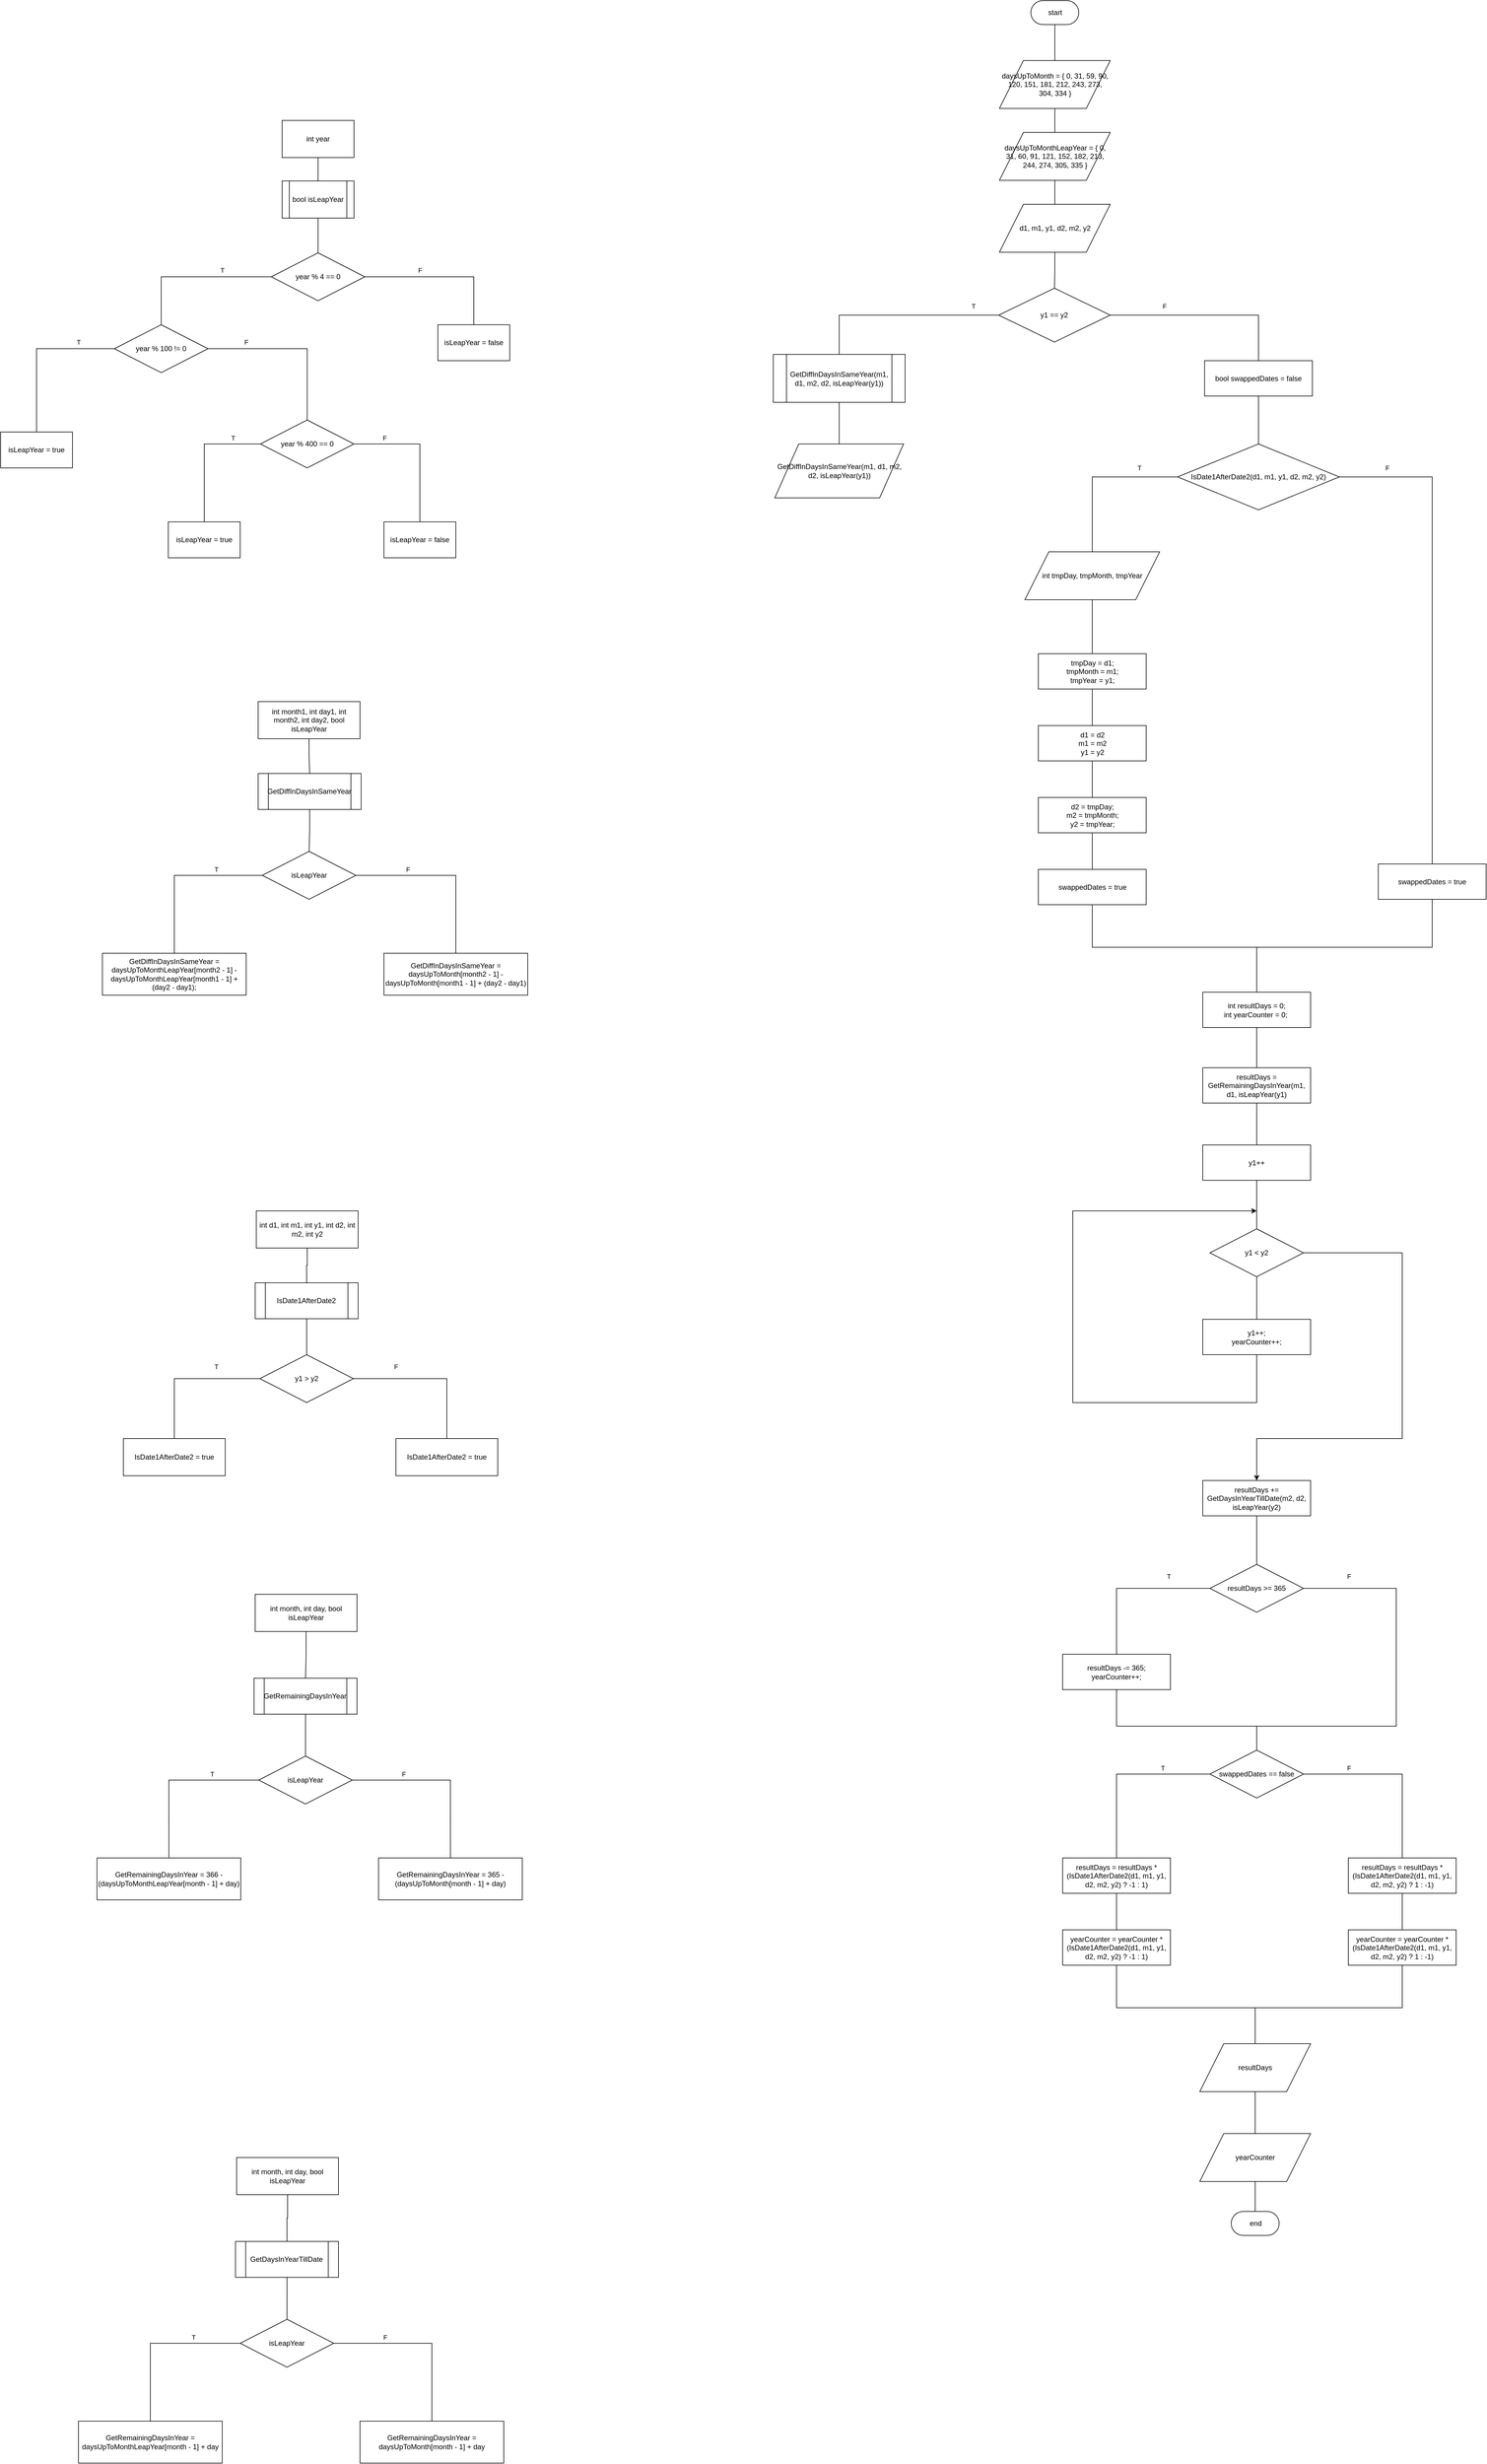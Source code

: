 <mxfile version="15.2.7" type="device"><diagram id="fU3z4TpQZr5yJqIMLeam" name="Сторінка-1"><mxGraphModel dx="2875" dy="714" grid="1" gridSize="10" guides="1" tooltips="1" connect="1" arrows="1" fold="1" page="1" pageScale="1" pageWidth="827" pageHeight="1169" math="0" shadow="0"><root><mxCell id="0"/><mxCell id="1" parent="0"/><mxCell id="eksoP8lS25aY0pPMD9I9-5" style="edgeStyle=orthogonalEdgeStyle;rounded=0;orthogonalLoop=1;jettySize=auto;html=1;entryX=0.5;entryY=0;entryDx=0;entryDy=0;endArrow=none;endFill=0;" parent="1" source="eksoP8lS25aY0pPMD9I9-3" target="eksoP8lS25aY0pPMD9I9-4" edge="1"><mxGeometry relative="1" as="geometry"/></mxCell><mxCell id="eksoP8lS25aY0pPMD9I9-3" value="start" style="html=1;dashed=0;whitespace=wrap;shape=mxgraph.dfd.start" parent="1" vertex="1"><mxGeometry x="360" y="40" width="80" height="40" as="geometry"/></mxCell><mxCell id="eksoP8lS25aY0pPMD9I9-7" style="edgeStyle=orthogonalEdgeStyle;rounded=0;orthogonalLoop=1;jettySize=auto;html=1;entryX=0.5;entryY=0;entryDx=0;entryDy=0;endArrow=none;endFill=0;" parent="1" source="eksoP8lS25aY0pPMD9I9-4" target="eksoP8lS25aY0pPMD9I9-6" edge="1"><mxGeometry relative="1" as="geometry"/></mxCell><mxCell id="eksoP8lS25aY0pPMD9I9-4" value="daysUpToMonth =&amp;nbsp;{ 0, 31, 59, 90, 120, 151, 181, 212, 243, 273, 304, 334 }" style="shape=parallelogram;perimeter=parallelogramPerimeter;whiteSpace=wrap;html=1;fixedSize=1;size=40;" parent="1" vertex="1"><mxGeometry x="307.5" y="140" width="185" height="80" as="geometry"/></mxCell><mxCell id="eksoP8lS25aY0pPMD9I9-10" style="edgeStyle=orthogonalEdgeStyle;rounded=0;orthogonalLoop=1;jettySize=auto;html=1;entryX=0.5;entryY=0;entryDx=0;entryDy=0;endArrow=none;endFill=0;" parent="1" source="eksoP8lS25aY0pPMD9I9-6" target="eksoP8lS25aY0pPMD9I9-9" edge="1"><mxGeometry relative="1" as="geometry"/></mxCell><mxCell id="eksoP8lS25aY0pPMD9I9-6" value="daysUpToMonthLeapYear =&amp;nbsp;{ 0, 31, 60, 91, 121, 152, 182, 213, 244, 274, 305, 335 }" style="shape=parallelogram;perimeter=parallelogramPerimeter;whiteSpace=wrap;html=1;fixedSize=1;size=40;" parent="1" vertex="1"><mxGeometry x="307.5" y="260" width="185" height="80" as="geometry"/></mxCell><mxCell id="eksoP8lS25aY0pPMD9I9-12" style="edgeStyle=orthogonalEdgeStyle;rounded=0;orthogonalLoop=1;jettySize=auto;html=1;entryX=0.5;entryY=0;entryDx=0;entryDy=0;endArrow=none;endFill=0;" parent="1" source="eksoP8lS25aY0pPMD9I9-9" target="eksoP8lS25aY0pPMD9I9-11" edge="1"><mxGeometry relative="1" as="geometry"/></mxCell><mxCell id="eksoP8lS25aY0pPMD9I9-9" value="d1, m1, y1, d2, m2, y2" style="shape=parallelogram;perimeter=parallelogramPerimeter;whiteSpace=wrap;html=1;fixedSize=1;size=40;" parent="1" vertex="1"><mxGeometry x="307.5" y="380" width="185" height="80" as="geometry"/></mxCell><mxCell id="eksoP8lS25aY0pPMD9I9-14" value="T" style="edgeStyle=orthogonalEdgeStyle;rounded=0;orthogonalLoop=1;jettySize=auto;html=1;endArrow=none;endFill=0;entryX=0.5;entryY=0;entryDx=0;entryDy=0;" parent="1" source="eksoP8lS25aY0pPMD9I9-11" target="eksoP8lS25aY0pPMD9I9-59" edge="1"><mxGeometry x="-0.751" y="-15" relative="1" as="geometry"><mxPoint x="45" y="660" as="targetPoint"/><mxPoint x="-1" as="offset"/></mxGeometry></mxCell><mxCell id="eksoP8lS25aY0pPMD9I9-67" style="edgeStyle=orthogonalEdgeStyle;rounded=0;orthogonalLoop=1;jettySize=auto;html=1;entryX=0.5;entryY=0;entryDx=0;entryDy=0;endArrow=none;endFill=0;" parent="1" source="eksoP8lS25aY0pPMD9I9-11" target="eksoP8lS25aY0pPMD9I9-66" edge="1"><mxGeometry relative="1" as="geometry"/></mxCell><mxCell id="eksoP8lS25aY0pPMD9I9-68" value="F" style="edgeLabel;html=1;align=center;verticalAlign=middle;resizable=0;points=[];" parent="eksoP8lS25aY0pPMD9I9-67" vertex="1" connectable="0"><mxGeometry x="-0.444" y="-1" relative="1" as="geometry"><mxPoint y="-16" as="offset"/></mxGeometry></mxCell><mxCell id="eksoP8lS25aY0pPMD9I9-11" value="y1 == y2" style="rhombus;whiteSpace=wrap;html=1;" parent="1" vertex="1"><mxGeometry x="306.25" y="520" width="186.25" height="90" as="geometry"/></mxCell><mxCell id="eksoP8lS25aY0pPMD9I9-27" style="edgeStyle=orthogonalEdgeStyle;rounded=0;orthogonalLoop=1;jettySize=auto;html=1;entryX=0.5;entryY=0;entryDx=0;entryDy=0;endArrow=none;endFill=0;" parent="1" source="eksoP8lS25aY0pPMD9I9-15" target="eksoP8lS25aY0pPMD9I9-24" edge="1"><mxGeometry relative="1" as="geometry"/></mxCell><mxCell id="eksoP8lS25aY0pPMD9I9-15" value="bool isLeapYear" style="shape=process;whiteSpace=wrap;html=1;backgroundOutline=1;" parent="1" vertex="1"><mxGeometry x="-890" y="341" width="120" height="62" as="geometry"/></mxCell><mxCell id="eksoP8lS25aY0pPMD9I9-23" style="edgeStyle=orthogonalEdgeStyle;rounded=0;orthogonalLoop=1;jettySize=auto;html=1;entryX=0.5;entryY=0;entryDx=0;entryDy=0;endArrow=none;endFill=0;" parent="1" source="eksoP8lS25aY0pPMD9I9-18" target="eksoP8lS25aY0pPMD9I9-15" edge="1"><mxGeometry relative="1" as="geometry"/></mxCell><mxCell id="eksoP8lS25aY0pPMD9I9-18" value="int year" style="rounded=0;whiteSpace=wrap;html=1;" parent="1" vertex="1"><mxGeometry x="-890" y="240" width="120" height="62" as="geometry"/></mxCell><mxCell id="eksoP8lS25aY0pPMD9I9-28" value="T" style="edgeStyle=orthogonalEdgeStyle;rounded=0;orthogonalLoop=1;jettySize=auto;html=1;entryX=0.5;entryY=0;entryDx=0;entryDy=0;endArrow=none;endFill=0;" parent="1" source="eksoP8lS25aY0pPMD9I9-24" target="eksoP8lS25aY0pPMD9I9-25" edge="1"><mxGeometry x="-0.379" y="-11" relative="1" as="geometry"><mxPoint as="offset"/></mxGeometry></mxCell><mxCell id="eksoP8lS25aY0pPMD9I9-32" value="F" style="edgeStyle=orthogonalEdgeStyle;rounded=0;orthogonalLoop=1;jettySize=auto;html=1;entryX=0.5;entryY=0;entryDx=0;entryDy=0;endArrow=none;endFill=0;" parent="1" source="eksoP8lS25aY0pPMD9I9-24" target="eksoP8lS25aY0pPMD9I9-31" edge="1"><mxGeometry x="-0.298" y="11" relative="1" as="geometry"><mxPoint as="offset"/></mxGeometry></mxCell><mxCell id="eksoP8lS25aY0pPMD9I9-24" value="year % 4 == 0" style="rhombus;whiteSpace=wrap;html=1;" parent="1" vertex="1"><mxGeometry x="-908.12" y="461" width="156.25" height="80" as="geometry"/></mxCell><mxCell id="eksoP8lS25aY0pPMD9I9-30" value="T" style="edgeStyle=orthogonalEdgeStyle;rounded=0;orthogonalLoop=1;jettySize=auto;html=1;entryX=0.5;entryY=0;entryDx=0;entryDy=0;endArrow=none;endFill=0;" parent="1" source="eksoP8lS25aY0pPMD9I9-25" target="eksoP8lS25aY0pPMD9I9-29" edge="1"><mxGeometry x="-0.554" y="-11" relative="1" as="geometry"><mxPoint as="offset"/></mxGeometry></mxCell><mxCell id="eksoP8lS25aY0pPMD9I9-33" value="F" style="edgeStyle=orthogonalEdgeStyle;rounded=0;orthogonalLoop=1;jettySize=auto;html=1;entryX=0.5;entryY=0;entryDx=0;entryDy=0;endArrow=none;endFill=0;" parent="1" source="eksoP8lS25aY0pPMD9I9-25" target="eksoP8lS25aY0pPMD9I9-26" edge="1"><mxGeometry x="-0.551" y="11" relative="1" as="geometry"><mxPoint as="offset"/></mxGeometry></mxCell><mxCell id="eksoP8lS25aY0pPMD9I9-25" value="year % 100 != 0" style="rhombus;whiteSpace=wrap;html=1;" parent="1" vertex="1"><mxGeometry x="-1170" y="581" width="156.25" height="80" as="geometry"/></mxCell><mxCell id="eksoP8lS25aY0pPMD9I9-36" value="T" style="edgeStyle=orthogonalEdgeStyle;rounded=0;orthogonalLoop=1;jettySize=auto;html=1;entryX=0.5;entryY=0;entryDx=0;entryDy=0;endArrow=none;endFill=0;" parent="1" source="eksoP8lS25aY0pPMD9I9-26" target="eksoP8lS25aY0pPMD9I9-34" edge="1"><mxGeometry x="-0.591" y="-10" relative="1" as="geometry"><mxPoint as="offset"/></mxGeometry></mxCell><mxCell id="eksoP8lS25aY0pPMD9I9-37" value="F" style="edgeStyle=orthogonalEdgeStyle;rounded=0;orthogonalLoop=1;jettySize=auto;html=1;entryX=0.5;entryY=0;entryDx=0;entryDy=0;endArrow=none;endFill=0;" parent="1" source="eksoP8lS25aY0pPMD9I9-26" target="eksoP8lS25aY0pPMD9I9-35" edge="1"><mxGeometry x="-0.565" y="10" relative="1" as="geometry"><mxPoint x="-1" as="offset"/></mxGeometry></mxCell><mxCell id="eksoP8lS25aY0pPMD9I9-26" value="year % 400 == 0" style="rhombus;whiteSpace=wrap;html=1;" parent="1" vertex="1"><mxGeometry x="-926.25" y="740" width="156.25" height="80" as="geometry"/></mxCell><mxCell id="eksoP8lS25aY0pPMD9I9-29" value="&lt;span&gt;isLeapYear = true&lt;br&gt;&lt;/span&gt;" style="rounded=0;whiteSpace=wrap;html=1;" parent="1" vertex="1"><mxGeometry x="-1360" y="760" width="120" height="60" as="geometry"/></mxCell><mxCell id="eksoP8lS25aY0pPMD9I9-31" value="&lt;span&gt;isLeapYear = false&lt;br&gt;&lt;/span&gt;" style="rounded=0;whiteSpace=wrap;html=1;" parent="1" vertex="1"><mxGeometry x="-630" y="581" width="120" height="60" as="geometry"/></mxCell><mxCell id="eksoP8lS25aY0pPMD9I9-34" value="&lt;span&gt;isLeapYear = true&lt;br&gt;&lt;/span&gt;" style="rounded=0;whiteSpace=wrap;html=1;" parent="1" vertex="1"><mxGeometry x="-1080" y="910" width="120" height="60" as="geometry"/></mxCell><mxCell id="eksoP8lS25aY0pPMD9I9-35" value="&lt;span&gt;isLeapYear = false&lt;br&gt;&lt;/span&gt;" style="rounded=0;whiteSpace=wrap;html=1;" parent="1" vertex="1"><mxGeometry x="-720" y="910" width="120" height="60" as="geometry"/></mxCell><mxCell id="eksoP8lS25aY0pPMD9I9-43" style="edgeStyle=orthogonalEdgeStyle;rounded=0;orthogonalLoop=1;jettySize=auto;html=1;endArrow=none;endFill=0;" parent="1" source="eksoP8lS25aY0pPMD9I9-38" target="eksoP8lS25aY0pPMD9I9-42" edge="1"><mxGeometry relative="1" as="geometry"/></mxCell><mxCell id="eksoP8lS25aY0pPMD9I9-38" value="GetDiffInDaysInSameYear" style="shape=process;whiteSpace=wrap;html=1;backgroundOutline=1;" parent="1" vertex="1"><mxGeometry x="-930" y="1330" width="171.88" height="60" as="geometry"/></mxCell><mxCell id="eksoP8lS25aY0pPMD9I9-41" style="edgeStyle=orthogonalEdgeStyle;rounded=0;orthogonalLoop=1;jettySize=auto;html=1;entryX=0.5;entryY=0;entryDx=0;entryDy=0;endArrow=none;endFill=0;" parent="1" source="eksoP8lS25aY0pPMD9I9-39" target="eksoP8lS25aY0pPMD9I9-38" edge="1"><mxGeometry relative="1" as="geometry"/></mxCell><mxCell id="eksoP8lS25aY0pPMD9I9-39" value="int month1, int day1, int month2, int day2, bool isLeapYear" style="rounded=0;whiteSpace=wrap;html=1;" parent="1" vertex="1"><mxGeometry x="-930" y="1210" width="170" height="62" as="geometry"/></mxCell><mxCell id="eksoP8lS25aY0pPMD9I9-46" value="T" style="edgeStyle=orthogonalEdgeStyle;rounded=0;orthogonalLoop=1;jettySize=auto;html=1;entryX=0.5;entryY=0;entryDx=0;entryDy=0;endArrow=none;endFill=0;" parent="1" source="eksoP8lS25aY0pPMD9I9-42" target="eksoP8lS25aY0pPMD9I9-45" edge="1"><mxGeometry x="-0.445" y="-10" relative="1" as="geometry"><mxPoint as="offset"/></mxGeometry></mxCell><mxCell id="eksoP8lS25aY0pPMD9I9-48" value="F" style="edgeStyle=orthogonalEdgeStyle;rounded=0;orthogonalLoop=1;jettySize=auto;html=1;entryX=0.5;entryY=0;entryDx=0;entryDy=0;endArrow=none;endFill=0;" parent="1" source="eksoP8lS25aY0pPMD9I9-42" target="eksoP8lS25aY0pPMD9I9-47" edge="1"><mxGeometry x="-0.415" y="10" relative="1" as="geometry"><mxPoint as="offset"/></mxGeometry></mxCell><mxCell id="eksoP8lS25aY0pPMD9I9-42" value="isLeapYear" style="rhombus;whiteSpace=wrap;html=1;" parent="1" vertex="1"><mxGeometry x="-923.13" y="1460" width="156.25" height="80" as="geometry"/></mxCell><mxCell id="eksoP8lS25aY0pPMD9I9-45" value="&lt;span&gt;GetDiffInDaysInSameYear = daysUpToMonthLeapYear[month2 - 1] - daysUpToMonthLeapYear[month1 - 1] + (day2 - day1);&lt;br&gt;&lt;/span&gt;" style="rounded=0;whiteSpace=wrap;html=1;" parent="1" vertex="1"><mxGeometry x="-1190" y="1630" width="240" height="70" as="geometry"/></mxCell><mxCell id="eksoP8lS25aY0pPMD9I9-47" value="&lt;span&gt;GetDiffInDaysInSameYear = daysUpToMonth[month2 - 1] - daysUpToMonth[month1 - 1] + (day2 - day1)&lt;br&gt;&lt;/span&gt;" style="rounded=0;whiteSpace=wrap;html=1;" parent="1" vertex="1"><mxGeometry x="-720" y="1630" width="240" height="70" as="geometry"/></mxCell><mxCell id="eksoP8lS25aY0pPMD9I9-136" style="edgeStyle=orthogonalEdgeStyle;rounded=0;orthogonalLoop=1;jettySize=auto;html=1;entryX=0.5;entryY=0;entryDx=0;entryDy=0;endArrow=none;endFill=0;" parent="1" source="eksoP8lS25aY0pPMD9I9-59" target="eksoP8lS25aY0pPMD9I9-135" edge="1"><mxGeometry relative="1" as="geometry"/></mxCell><mxCell id="eksoP8lS25aY0pPMD9I9-59" value="GetDiffInDaysInSameYear(m1, d1, m2, d2, isLeapYear(y1))" style="shape=process;whiteSpace=wrap;html=1;backgroundOutline=1;" parent="1" vertex="1"><mxGeometry x="-70" y="630.5" width="220" height="80" as="geometry"/></mxCell><mxCell id="eksoP8lS25aY0pPMD9I9-70" style="edgeStyle=orthogonalEdgeStyle;rounded=0;orthogonalLoop=1;jettySize=auto;html=1;entryX=0.5;entryY=0;entryDx=0;entryDy=0;endArrow=none;endFill=0;" parent="1" source="eksoP8lS25aY0pPMD9I9-66" target="eksoP8lS25aY0pPMD9I9-69" edge="1"><mxGeometry relative="1" as="geometry"/></mxCell><mxCell id="eksoP8lS25aY0pPMD9I9-66" value="bool swappedDates = false" style="rounded=0;whiteSpace=wrap;html=1;" parent="1" vertex="1"><mxGeometry x="650" y="641" width="180" height="59" as="geometry"/></mxCell><mxCell id="eksoP8lS25aY0pPMD9I9-82" value="T" style="edgeStyle=orthogonalEdgeStyle;rounded=0;orthogonalLoop=1;jettySize=auto;html=1;entryX=0.5;entryY=0;entryDx=0;entryDy=0;endArrow=none;endFill=0;" parent="1" source="eksoP8lS25aY0pPMD9I9-69" target="eksoP8lS25aY0pPMD9I9-81" edge="1"><mxGeometry x="-0.514" y="-15" relative="1" as="geometry"><mxPoint x="1" as="offset"/></mxGeometry></mxCell><mxCell id="eksoP8lS25aY0pPMD9I9-92" value="F" style="edgeStyle=orthogonalEdgeStyle;rounded=0;orthogonalLoop=1;jettySize=auto;html=1;entryX=0.5;entryY=0;entryDx=0;entryDy=0;endArrow=none;endFill=0;" parent="1" source="eksoP8lS25aY0pPMD9I9-69" target="eksoP8lS25aY0pPMD9I9-91" edge="1"><mxGeometry x="-0.798" y="15" relative="1" as="geometry"><mxPoint x="-1" as="offset"/></mxGeometry></mxCell><mxCell id="eksoP8lS25aY0pPMD9I9-69" value="IsDate1AfterDate2(d1, m1, y1, d2, m2, y2)" style="rhombus;whiteSpace=wrap;html=1;" parent="1" vertex="1"><mxGeometry x="605" y="780" width="270" height="110" as="geometry"/></mxCell><mxCell id="eksoP8lS25aY0pPMD9I9-73" style="edgeStyle=orthogonalEdgeStyle;rounded=0;orthogonalLoop=1;jettySize=auto;html=1;entryX=0.5;entryY=0;entryDx=0;entryDy=0;endArrow=none;endFill=0;" parent="1" source="eksoP8lS25aY0pPMD9I9-71" target="eksoP8lS25aY0pPMD9I9-72" edge="1"><mxGeometry relative="1" as="geometry"/></mxCell><mxCell id="eksoP8lS25aY0pPMD9I9-71" value="int d1, int m1, int y1, int d2, int m2, int y2" style="rounded=0;whiteSpace=wrap;html=1;" parent="1" vertex="1"><mxGeometry x="-933.12" y="2060" width="170" height="62" as="geometry"/></mxCell><mxCell id="eksoP8lS25aY0pPMD9I9-75" style="edgeStyle=orthogonalEdgeStyle;rounded=0;orthogonalLoop=1;jettySize=auto;html=1;entryX=0.5;entryY=0;entryDx=0;entryDy=0;endArrow=none;endFill=0;" parent="1" source="eksoP8lS25aY0pPMD9I9-72" target="eksoP8lS25aY0pPMD9I9-74" edge="1"><mxGeometry relative="1" as="geometry"/></mxCell><mxCell id="eksoP8lS25aY0pPMD9I9-72" value="IsDate1AfterDate2" style="shape=process;whiteSpace=wrap;html=1;backgroundOutline=1;" parent="1" vertex="1"><mxGeometry x="-935" y="2180" width="171.88" height="60" as="geometry"/></mxCell><mxCell id="eksoP8lS25aY0pPMD9I9-77" value="T" style="edgeStyle=orthogonalEdgeStyle;rounded=0;orthogonalLoop=1;jettySize=auto;html=1;entryX=0.5;entryY=0;entryDx=0;entryDy=0;endArrow=none;endFill=0;" parent="1" source="eksoP8lS25aY0pPMD9I9-74" target="eksoP8lS25aY0pPMD9I9-76" edge="1"><mxGeometry x="-0.4" y="-20" relative="1" as="geometry"><mxPoint as="offset"/></mxGeometry></mxCell><mxCell id="eksoP8lS25aY0pPMD9I9-79" value="F" style="edgeStyle=orthogonalEdgeStyle;rounded=0;orthogonalLoop=1;jettySize=auto;html=1;entryX=0.5;entryY=0;entryDx=0;entryDy=0;endArrow=none;endFill=0;" parent="1" source="eksoP8lS25aY0pPMD9I9-74" target="eksoP8lS25aY0pPMD9I9-78" edge="1"><mxGeometry x="-0.446" y="20" relative="1" as="geometry"><mxPoint as="offset"/></mxGeometry></mxCell><mxCell id="eksoP8lS25aY0pPMD9I9-74" value="y1 &amp;gt; y2" style="rhombus;whiteSpace=wrap;html=1;" parent="1" vertex="1"><mxGeometry x="-927.19" y="2300" width="156.25" height="80" as="geometry"/></mxCell><mxCell id="eksoP8lS25aY0pPMD9I9-76" value="IsDate1AfterDate2&amp;nbsp;&lt;span&gt;= true&lt;/span&gt;" style="rounded=0;whiteSpace=wrap;html=1;" parent="1" vertex="1"><mxGeometry x="-1155" y="2440" width="170" height="62" as="geometry"/></mxCell><mxCell id="eksoP8lS25aY0pPMD9I9-78" value="IsDate1AfterDate2&amp;nbsp;&lt;span&gt;= true&lt;/span&gt;" style="rounded=0;whiteSpace=wrap;html=1;" parent="1" vertex="1"><mxGeometry x="-700" y="2440" width="170" height="62" as="geometry"/></mxCell><mxCell id="eksoP8lS25aY0pPMD9I9-84" style="edgeStyle=orthogonalEdgeStyle;rounded=0;orthogonalLoop=1;jettySize=auto;html=1;entryX=0.5;entryY=0;entryDx=0;entryDy=0;endArrow=none;endFill=0;" parent="1" source="eksoP8lS25aY0pPMD9I9-81" target="eksoP8lS25aY0pPMD9I9-83" edge="1"><mxGeometry relative="1" as="geometry"/></mxCell><mxCell id="eksoP8lS25aY0pPMD9I9-81" value="int tmpDay, tmpMonth, tmpYear" style="shape=parallelogram;perimeter=parallelogramPerimeter;whiteSpace=wrap;html=1;fixedSize=1;size=40;" parent="1" vertex="1"><mxGeometry x="350" y="960" width="225" height="80" as="geometry"/></mxCell><mxCell id="eksoP8lS25aY0pPMD9I9-86" style="edgeStyle=orthogonalEdgeStyle;rounded=0;orthogonalLoop=1;jettySize=auto;html=1;entryX=0.5;entryY=0;entryDx=0;entryDy=0;endArrow=none;endFill=0;" parent="1" source="eksoP8lS25aY0pPMD9I9-83" target="eksoP8lS25aY0pPMD9I9-85" edge="1"><mxGeometry relative="1" as="geometry"/></mxCell><mxCell id="eksoP8lS25aY0pPMD9I9-83" value="&lt;div&gt;tmpDay = d1;&lt;/div&gt;&lt;div&gt;tmpMonth = m1;&lt;/div&gt;&lt;div&gt;tmpYear = y1;&lt;/div&gt;" style="rounded=0;whiteSpace=wrap;html=1;" parent="1" vertex="1"><mxGeometry x="372.5" y="1130" width="180" height="59" as="geometry"/></mxCell><mxCell id="eksoP8lS25aY0pPMD9I9-88" style="edgeStyle=orthogonalEdgeStyle;rounded=0;orthogonalLoop=1;jettySize=auto;html=1;entryX=0.5;entryY=0;entryDx=0;entryDy=0;endArrow=none;endFill=0;" parent="1" source="eksoP8lS25aY0pPMD9I9-85" target="eksoP8lS25aY0pPMD9I9-87" edge="1"><mxGeometry relative="1" as="geometry"/></mxCell><mxCell id="eksoP8lS25aY0pPMD9I9-85" value="d1 = d2&lt;br&gt;m1 = m2&lt;br&gt;y1 = y2" style="rounded=0;whiteSpace=wrap;html=1;" parent="1" vertex="1"><mxGeometry x="372.5" y="1250" width="180" height="59" as="geometry"/></mxCell><mxCell id="eksoP8lS25aY0pPMD9I9-90" style="edgeStyle=orthogonalEdgeStyle;rounded=0;orthogonalLoop=1;jettySize=auto;html=1;entryX=0.5;entryY=0;entryDx=0;entryDy=0;endArrow=none;endFill=0;" parent="1" source="eksoP8lS25aY0pPMD9I9-87" target="eksoP8lS25aY0pPMD9I9-89" edge="1"><mxGeometry relative="1" as="geometry"/></mxCell><mxCell id="eksoP8lS25aY0pPMD9I9-87" value="&lt;div&gt;d2 = tmpDay;&lt;/div&gt;&lt;div&gt;m2 = tmpMonth;&lt;/div&gt;&lt;div&gt;y2 = tmpYear;&lt;/div&gt;" style="rounded=0;whiteSpace=wrap;html=1;" parent="1" vertex="1"><mxGeometry x="372.5" y="1370" width="180" height="59" as="geometry"/></mxCell><mxCell id="eksoP8lS25aY0pPMD9I9-94" style="edgeStyle=orthogonalEdgeStyle;rounded=0;orthogonalLoop=1;jettySize=auto;html=1;entryX=0.5;entryY=0;entryDx=0;entryDy=0;endArrow=none;endFill=0;" parent="1" source="eksoP8lS25aY0pPMD9I9-89" target="eksoP8lS25aY0pPMD9I9-93" edge="1"><mxGeometry relative="1" as="geometry"><Array as="points"><mxPoint x="462" y="1620"/><mxPoint x="737" y="1620"/></Array></mxGeometry></mxCell><mxCell id="eksoP8lS25aY0pPMD9I9-89" value="swappedDates = true" style="rounded=0;whiteSpace=wrap;html=1;" parent="1" vertex="1"><mxGeometry x="372.5" y="1490" width="180" height="59" as="geometry"/></mxCell><mxCell id="eksoP8lS25aY0pPMD9I9-95" style="edgeStyle=orthogonalEdgeStyle;rounded=0;orthogonalLoop=1;jettySize=auto;html=1;entryX=0.5;entryY=0;entryDx=0;entryDy=0;endArrow=none;endFill=0;" parent="1" source="eksoP8lS25aY0pPMD9I9-91" target="eksoP8lS25aY0pPMD9I9-93" edge="1"><mxGeometry relative="1" as="geometry"><Array as="points"><mxPoint x="1030" y="1620"/><mxPoint x="737" y="1620"/></Array></mxGeometry></mxCell><mxCell id="eksoP8lS25aY0pPMD9I9-91" value="swappedDates = true" style="rounded=0;whiteSpace=wrap;html=1;" parent="1" vertex="1"><mxGeometry x="940" y="1481" width="180" height="59" as="geometry"/></mxCell><mxCell id="eksoP8lS25aY0pPMD9I9-124" style="edgeStyle=orthogonalEdgeStyle;rounded=0;orthogonalLoop=1;jettySize=auto;html=1;entryX=0.5;entryY=0;entryDx=0;entryDy=0;endArrow=none;endFill=0;" parent="1" source="eksoP8lS25aY0pPMD9I9-93" target="eksoP8lS25aY0pPMD9I9-123" edge="1"><mxGeometry relative="1" as="geometry"/></mxCell><mxCell id="eksoP8lS25aY0pPMD9I9-93" value="&lt;div&gt;int resultDays = 0;&lt;/div&gt;&lt;div&gt;int yearCounter = 0;&amp;nbsp;&lt;/div&gt;" style="rounded=0;whiteSpace=wrap;html=1;" parent="1" vertex="1"><mxGeometry x="647" y="1695" width="180" height="59" as="geometry"/></mxCell><mxCell id="eksoP8lS25aY0pPMD9I9-98" style="edgeStyle=orthogonalEdgeStyle;rounded=0;orthogonalLoop=1;jettySize=auto;html=1;entryX=0.5;entryY=0;entryDx=0;entryDy=0;endArrow=none;endFill=0;" parent="1" source="eksoP8lS25aY0pPMD9I9-96" target="eksoP8lS25aY0pPMD9I9-97" edge="1"><mxGeometry relative="1" as="geometry"/></mxCell><mxCell id="eksoP8lS25aY0pPMD9I9-96" value="int month, int day, bool isLeapYear" style="rounded=0;whiteSpace=wrap;html=1;" parent="1" vertex="1"><mxGeometry x="-935" y="2700" width="170" height="62" as="geometry"/></mxCell><mxCell id="eksoP8lS25aY0pPMD9I9-100" style="edgeStyle=orthogonalEdgeStyle;rounded=0;orthogonalLoop=1;jettySize=auto;html=1;entryX=0.5;entryY=0;entryDx=0;entryDy=0;endArrow=none;endFill=0;" parent="1" source="eksoP8lS25aY0pPMD9I9-97" target="eksoP8lS25aY0pPMD9I9-99" edge="1"><mxGeometry relative="1" as="geometry"/></mxCell><mxCell id="eksoP8lS25aY0pPMD9I9-97" value="GetRemainingDaysInYear" style="shape=process;whiteSpace=wrap;html=1;backgroundOutline=1;" parent="1" vertex="1"><mxGeometry x="-936.88" y="2840" width="171.88" height="60" as="geometry"/></mxCell><mxCell id="eksoP8lS25aY0pPMD9I9-99" value="isLeapYear" style="rhombus;whiteSpace=wrap;html=1;" parent="1" vertex="1"><mxGeometry x="-929.07" y="2970" width="156.25" height="80" as="geometry"/></mxCell><mxCell id="eksoP8lS25aY0pPMD9I9-102" value="T" style="edgeStyle=orthogonalEdgeStyle;rounded=0;orthogonalLoop=1;jettySize=auto;html=1;entryX=0.5;entryY=0;entryDx=0;entryDy=0;endArrow=none;endFill=0;exitX=0;exitY=0.5;exitDx=0;exitDy=0;" parent="1" source="eksoP8lS25aY0pPMD9I9-99" target="eksoP8lS25aY0pPMD9I9-105" edge="1"><mxGeometry x="-0.445" y="-10" relative="1" as="geometry"><mxPoint x="-932.19" y="3010" as="sourcePoint"/><mxPoint as="offset"/></mxGeometry></mxCell><mxCell id="eksoP8lS25aY0pPMD9I9-103" value="F" style="edgeStyle=orthogonalEdgeStyle;rounded=0;orthogonalLoop=1;jettySize=auto;html=1;entryX=0.5;entryY=0;entryDx=0;entryDy=0;endArrow=none;endFill=0;exitX=1;exitY=0.5;exitDx=0;exitDy=0;" parent="1" source="eksoP8lS25aY0pPMD9I9-99" target="eksoP8lS25aY0pPMD9I9-107" edge="1"><mxGeometry x="-0.415" y="10" relative="1" as="geometry"><mxPoint x="-775.94" y="3010" as="sourcePoint"/><mxPoint as="offset"/></mxGeometry></mxCell><mxCell id="eksoP8lS25aY0pPMD9I9-105" value="&lt;span&gt;GetRemainingDaysInYear = 366 - (daysUpToMonthLeapYear[month - 1] + day)&lt;br&gt;&lt;/span&gt;" style="rounded=0;whiteSpace=wrap;html=1;" parent="1" vertex="1"><mxGeometry x="-1199.06" y="3140" width="240" height="70" as="geometry"/></mxCell><mxCell id="eksoP8lS25aY0pPMD9I9-107" value="&lt;span&gt;GetRemainingDaysInYear = 365 - (daysUpToMonth[month - 1] + day)&lt;br&gt;&lt;/span&gt;" style="rounded=0;whiteSpace=wrap;html=1;" parent="1" vertex="1"><mxGeometry x="-729.06" y="3140" width="240" height="70" as="geometry"/></mxCell><mxCell id="eksoP8lS25aY0pPMD9I9-110" style="edgeStyle=orthogonalEdgeStyle;rounded=0;orthogonalLoop=1;jettySize=auto;html=1;entryX=0.5;entryY=0;entryDx=0;entryDy=0;endArrow=none;endFill=0;" parent="1" source="eksoP8lS25aY0pPMD9I9-111" target="eksoP8lS25aY0pPMD9I9-113" edge="1"><mxGeometry relative="1" as="geometry"/></mxCell><mxCell id="eksoP8lS25aY0pPMD9I9-111" value="int month, int day, bool isLeapYear" style="rounded=0;whiteSpace=wrap;html=1;" parent="1" vertex="1"><mxGeometry x="-965.94" y="3640" width="170" height="62" as="geometry"/></mxCell><mxCell id="eksoP8lS25aY0pPMD9I9-112" style="edgeStyle=orthogonalEdgeStyle;rounded=0;orthogonalLoop=1;jettySize=auto;html=1;entryX=0.5;entryY=0;entryDx=0;entryDy=0;endArrow=none;endFill=0;" parent="1" source="eksoP8lS25aY0pPMD9I9-113" target="eksoP8lS25aY0pPMD9I9-114" edge="1"><mxGeometry relative="1" as="geometry"/></mxCell><mxCell id="eksoP8lS25aY0pPMD9I9-113" value="GetDaysInYearTillDate" style="shape=process;whiteSpace=wrap;html=1;backgroundOutline=1;" parent="1" vertex="1"><mxGeometry x="-967.82" y="3780" width="171.88" height="60" as="geometry"/></mxCell><mxCell id="eksoP8lS25aY0pPMD9I9-114" value="isLeapYear" style="rhombus;whiteSpace=wrap;html=1;" parent="1" vertex="1"><mxGeometry x="-960.01" y="3910" width="156.25" height="80" as="geometry"/></mxCell><mxCell id="eksoP8lS25aY0pPMD9I9-115" value="T" style="edgeStyle=orthogonalEdgeStyle;rounded=0;orthogonalLoop=1;jettySize=auto;html=1;entryX=0.5;entryY=0;entryDx=0;entryDy=0;endArrow=none;endFill=0;exitX=0;exitY=0.5;exitDx=0;exitDy=0;" parent="1" source="eksoP8lS25aY0pPMD9I9-114" target="eksoP8lS25aY0pPMD9I9-118" edge="1"><mxGeometry x="-0.445" y="-10" relative="1" as="geometry"><mxPoint x="-963.13" y="3950" as="sourcePoint"/><mxPoint as="offset"/></mxGeometry></mxCell><mxCell id="eksoP8lS25aY0pPMD9I9-116" value="F" style="edgeStyle=orthogonalEdgeStyle;rounded=0;orthogonalLoop=1;jettySize=auto;html=1;entryX=0.5;entryY=0;entryDx=0;entryDy=0;endArrow=none;endFill=0;exitX=1;exitY=0.5;exitDx=0;exitDy=0;" parent="1" source="eksoP8lS25aY0pPMD9I9-114" target="eksoP8lS25aY0pPMD9I9-120" edge="1"><mxGeometry x="-0.415" y="10" relative="1" as="geometry"><mxPoint x="-806.88" y="3950" as="sourcePoint"/><mxPoint as="offset"/></mxGeometry></mxCell><mxCell id="eksoP8lS25aY0pPMD9I9-118" value="&lt;span&gt;GetRemainingDaysInYear = daysUpToMonthLeapYear[month - 1] + day&lt;br&gt;&lt;/span&gt;" style="rounded=0;whiteSpace=wrap;html=1;" parent="1" vertex="1"><mxGeometry x="-1230" y="4080" width="240" height="70" as="geometry"/></mxCell><mxCell id="eksoP8lS25aY0pPMD9I9-120" value="&lt;span&gt;GetRemainingDaysInYear = daysUpToMonth[month - 1] + day&lt;br&gt;&lt;/span&gt;" style="rounded=0;whiteSpace=wrap;html=1;" parent="1" vertex="1"><mxGeometry x="-760.0" y="4080" width="240" height="70" as="geometry"/></mxCell><mxCell id="eksoP8lS25aY0pPMD9I9-126" style="edgeStyle=orthogonalEdgeStyle;rounded=0;orthogonalLoop=1;jettySize=auto;html=1;entryX=0.5;entryY=0;entryDx=0;entryDy=0;endArrow=none;endFill=0;" parent="1" source="eksoP8lS25aY0pPMD9I9-123" target="eksoP8lS25aY0pPMD9I9-125" edge="1"><mxGeometry relative="1" as="geometry"/></mxCell><mxCell id="eksoP8lS25aY0pPMD9I9-123" value="resultDays = GetRemainingDaysInYear(m1, d1, isLeapYear(y1)" style="rounded=0;whiteSpace=wrap;html=1;" parent="1" vertex="1"><mxGeometry x="647" y="1821" width="180" height="59" as="geometry"/></mxCell><mxCell id="eksoP8lS25aY0pPMD9I9-128" style="edgeStyle=orthogonalEdgeStyle;rounded=0;orthogonalLoop=1;jettySize=auto;html=1;entryX=0.5;entryY=0;entryDx=0;entryDy=0;endArrow=none;endFill=0;" parent="1" source="eksoP8lS25aY0pPMD9I9-125" target="eksoP8lS25aY0pPMD9I9-127" edge="1"><mxGeometry relative="1" as="geometry"/></mxCell><mxCell id="eksoP8lS25aY0pPMD9I9-125" value="y1++" style="rounded=0;whiteSpace=wrap;html=1;" parent="1" vertex="1"><mxGeometry x="647" y="1950" width="180" height="59" as="geometry"/></mxCell><mxCell id="eksoP8lS25aY0pPMD9I9-131" style="edgeStyle=orthogonalEdgeStyle;rounded=0;orthogonalLoop=1;jettySize=auto;html=1;entryX=0.5;entryY=0;entryDx=0;entryDy=0;endArrow=none;endFill=0;" parent="1" source="eksoP8lS25aY0pPMD9I9-127" target="eksoP8lS25aY0pPMD9I9-129" edge="1"><mxGeometry relative="1" as="geometry"/></mxCell><mxCell id="eksoP8lS25aY0pPMD9I9-134" style="edgeStyle=orthogonalEdgeStyle;rounded=0;orthogonalLoop=1;jettySize=auto;html=1;endArrow=classic;endFill=1;entryX=0.5;entryY=0;entryDx=0;entryDy=0;" parent="1" source="eksoP8lS25aY0pPMD9I9-127" target="eksoP8lS25aY0pPMD9I9-133" edge="1"><mxGeometry relative="1" as="geometry"><mxPoint x="1020" y="2450" as="targetPoint"/><Array as="points"><mxPoint x="980" y="2130"/><mxPoint x="980" y="2440"/><mxPoint x="737" y="2440"/></Array></mxGeometry></mxCell><mxCell id="eksoP8lS25aY0pPMD9I9-127" value="y1 &amp;lt; y2" style="rhombus;whiteSpace=wrap;html=1;" parent="1" vertex="1"><mxGeometry x="658.87" y="2090" width="156.25" height="80" as="geometry"/></mxCell><mxCell id="eksoP8lS25aY0pPMD9I9-132" style="edgeStyle=orthogonalEdgeStyle;rounded=0;orthogonalLoop=1;jettySize=auto;html=1;endArrow=classic;endFill=1;" parent="1" source="eksoP8lS25aY0pPMD9I9-129" edge="1"><mxGeometry relative="1" as="geometry"><mxPoint x="737" y="2060" as="targetPoint"/><Array as="points"><mxPoint x="737" y="2380"/><mxPoint x="430" y="2380"/><mxPoint x="430" y="2060"/><mxPoint x="737" y="2060"/></Array></mxGeometry></mxCell><mxCell id="eksoP8lS25aY0pPMD9I9-129" value="&lt;div&gt;y1++;&lt;/div&gt;&lt;div&gt;yearCounter++;&lt;/div&gt;" style="rounded=0;whiteSpace=wrap;html=1;" parent="1" vertex="1"><mxGeometry x="647" y="2241" width="180" height="59" as="geometry"/></mxCell><mxCell id="eksoP8lS25aY0pPMD9I9-138" style="edgeStyle=orthogonalEdgeStyle;rounded=0;orthogonalLoop=1;jettySize=auto;html=1;entryX=0.5;entryY=0;entryDx=0;entryDy=0;endArrow=none;endFill=0;" parent="1" source="eksoP8lS25aY0pPMD9I9-133" target="eksoP8lS25aY0pPMD9I9-137" edge="1"><mxGeometry relative="1" as="geometry"/></mxCell><mxCell id="eksoP8lS25aY0pPMD9I9-133" value="resultDays += GetDaysInYearTillDate(m2, d2, isLeapYear(y2)" style="rounded=0;whiteSpace=wrap;html=1;" parent="1" vertex="1"><mxGeometry x="647" y="2510" width="180" height="59" as="geometry"/></mxCell><mxCell id="eksoP8lS25aY0pPMD9I9-135" value="GetDiffInDaysInSameYear(m1, d1, m2, d2, isLeapYear(y1))" style="shape=parallelogram;perimeter=parallelogramPerimeter;whiteSpace=wrap;html=1;fixedSize=1;size=40;" parent="1" vertex="1"><mxGeometry x="-67.5" y="780" width="215" height="90" as="geometry"/></mxCell><mxCell id="eksoP8lS25aY0pPMD9I9-140" value="T" style="edgeStyle=orthogonalEdgeStyle;rounded=0;orthogonalLoop=1;jettySize=auto;html=1;entryX=0.5;entryY=0;entryDx=0;entryDy=0;endArrow=none;endFill=0;" parent="1" source="eksoP8lS25aY0pPMD9I9-137" target="eksoP8lS25aY0pPMD9I9-139" edge="1"><mxGeometry x="-0.482" y="-20" relative="1" as="geometry"><mxPoint as="offset"/></mxGeometry></mxCell><mxCell id="eksoP8lS25aY0pPMD9I9-143" value="F" style="edgeStyle=orthogonalEdgeStyle;rounded=0;orthogonalLoop=1;jettySize=auto;html=1;entryX=0.5;entryY=0;entryDx=0;entryDy=0;endArrow=none;endFill=0;" parent="1" source="eksoP8lS25aY0pPMD9I9-137" target="eksoP8lS25aY0pPMD9I9-141" edge="1"><mxGeometry x="-0.772" y="20" relative="1" as="geometry"><Array as="points"><mxPoint x="970" y="2690"/><mxPoint x="970" y="2920"/><mxPoint x="737" y="2920"/></Array><mxPoint x="1" as="offset"/></mxGeometry></mxCell><mxCell id="eksoP8lS25aY0pPMD9I9-137" value="resultDays &amp;gt;= 365" style="rhombus;whiteSpace=wrap;html=1;" parent="1" vertex="1"><mxGeometry x="658.87" y="2650" width="156.25" height="80" as="geometry"/></mxCell><mxCell id="eksoP8lS25aY0pPMD9I9-142" style="edgeStyle=orthogonalEdgeStyle;rounded=0;orthogonalLoop=1;jettySize=auto;html=1;entryX=0.5;entryY=0;entryDx=0;entryDy=0;endArrow=none;endFill=0;" parent="1" source="eksoP8lS25aY0pPMD9I9-139" target="eksoP8lS25aY0pPMD9I9-141" edge="1"><mxGeometry relative="1" as="geometry"><Array as="points"><mxPoint x="503" y="2920"/><mxPoint x="737" y="2920"/></Array></mxGeometry></mxCell><mxCell id="eksoP8lS25aY0pPMD9I9-139" value="&lt;div&gt;resultDays -= 365;&lt;/div&gt;&lt;div&gt;yearCounter++;&lt;/div&gt;" style="rounded=0;whiteSpace=wrap;html=1;" parent="1" vertex="1"><mxGeometry x="413" y="2800" width="180" height="59" as="geometry"/></mxCell><mxCell id="eksoP8lS25aY0pPMD9I9-145" value="T" style="edgeStyle=orthogonalEdgeStyle;rounded=0;orthogonalLoop=1;jettySize=auto;html=1;entryX=0.5;entryY=0;entryDx=0;entryDy=0;endArrow=none;endFill=0;" parent="1" source="eksoP8lS25aY0pPMD9I9-141" target="eksoP8lS25aY0pPMD9I9-144" edge="1"><mxGeometry x="-0.467" y="-10" relative="1" as="geometry"><mxPoint as="offset"/></mxGeometry></mxCell><mxCell id="eksoP8lS25aY0pPMD9I9-151" value="F" style="edgeStyle=orthogonalEdgeStyle;rounded=0;orthogonalLoop=1;jettySize=auto;html=1;entryX=0.5;entryY=0;entryDx=0;entryDy=0;endArrow=none;endFill=0;" parent="1" source="eksoP8lS25aY0pPMD9I9-141" target="eksoP8lS25aY0pPMD9I9-149" edge="1"><mxGeometry x="-0.509" y="10" relative="1" as="geometry"><mxPoint x="1" as="offset"/></mxGeometry></mxCell><mxCell id="eksoP8lS25aY0pPMD9I9-141" value="swappedDates == false" style="rhombus;whiteSpace=wrap;html=1;" parent="1" vertex="1"><mxGeometry x="658.88" y="2960" width="156.25" height="80" as="geometry"/></mxCell><mxCell id="eksoP8lS25aY0pPMD9I9-147" style="edgeStyle=orthogonalEdgeStyle;rounded=0;orthogonalLoop=1;jettySize=auto;html=1;entryX=0.5;entryY=0;entryDx=0;entryDy=0;endArrow=none;endFill=0;" parent="1" source="eksoP8lS25aY0pPMD9I9-144" target="eksoP8lS25aY0pPMD9I9-146" edge="1"><mxGeometry relative="1" as="geometry"/></mxCell><mxCell id="eksoP8lS25aY0pPMD9I9-144" value="resultDays = resultDays * (IsDate1AfterDate2(d1, m1, y1, d2, m2, y2) ? -1 : 1)" style="rounded=0;whiteSpace=wrap;html=1;" parent="1" vertex="1"><mxGeometry x="413" y="3140" width="180" height="59" as="geometry"/></mxCell><mxCell id="eksoP8lS25aY0pPMD9I9-154" style="edgeStyle=orthogonalEdgeStyle;rounded=0;orthogonalLoop=1;jettySize=auto;html=1;entryX=0.5;entryY=0;entryDx=0;entryDy=0;endArrow=none;endFill=0;" parent="1" source="eksoP8lS25aY0pPMD9I9-146" target="eksoP8lS25aY0pPMD9I9-153" edge="1"><mxGeometry relative="1" as="geometry"><Array as="points"><mxPoint x="503" y="3390"/><mxPoint x="734" y="3390"/></Array></mxGeometry></mxCell><mxCell id="eksoP8lS25aY0pPMD9I9-146" value="yearCounter = yearCounter * (IsDate1AfterDate2(d1, m1, y1, d2, m2, y2) ? -1 : 1)" style="rounded=0;whiteSpace=wrap;html=1;" parent="1" vertex="1"><mxGeometry x="413" y="3260" width="180" height="59" as="geometry"/></mxCell><mxCell id="eksoP8lS25aY0pPMD9I9-148" style="edgeStyle=orthogonalEdgeStyle;rounded=0;orthogonalLoop=1;jettySize=auto;html=1;entryX=0.5;entryY=0;entryDx=0;entryDy=0;endArrow=none;endFill=0;" parent="1" source="eksoP8lS25aY0pPMD9I9-149" target="eksoP8lS25aY0pPMD9I9-150" edge="1"><mxGeometry relative="1" as="geometry"/></mxCell><mxCell id="eksoP8lS25aY0pPMD9I9-149" value="resultDays = resultDays * (IsDate1AfterDate2(d1, m1, y1, d2, m2, y2) ? 1 : -1)" style="rounded=0;whiteSpace=wrap;html=1;" parent="1" vertex="1"><mxGeometry x="890" y="3140" width="180" height="59" as="geometry"/></mxCell><mxCell id="eksoP8lS25aY0pPMD9I9-155" style="edgeStyle=orthogonalEdgeStyle;rounded=0;orthogonalLoop=1;jettySize=auto;html=1;entryX=0.5;entryY=0;entryDx=0;entryDy=0;endArrow=none;endFill=0;" parent="1" source="eksoP8lS25aY0pPMD9I9-150" target="eksoP8lS25aY0pPMD9I9-153" edge="1"><mxGeometry relative="1" as="geometry"><Array as="points"><mxPoint x="980" y="3390"/><mxPoint x="734" y="3390"/></Array></mxGeometry></mxCell><mxCell id="eksoP8lS25aY0pPMD9I9-150" value="yearCounter = yearCounter * (IsDate1AfterDate2(d1, m1, y1, d2, m2, y2) ? 1 : -1)" style="rounded=0;whiteSpace=wrap;html=1;" parent="1" vertex="1"><mxGeometry x="890" y="3260" width="180" height="59" as="geometry"/></mxCell><mxCell id="eksoP8lS25aY0pPMD9I9-157" style="edgeStyle=orthogonalEdgeStyle;rounded=0;orthogonalLoop=1;jettySize=auto;html=1;entryX=0.5;entryY=0;entryDx=0;entryDy=0;endArrow=none;endFill=0;" parent="1" source="eksoP8lS25aY0pPMD9I9-153" target="eksoP8lS25aY0pPMD9I9-156" edge="1"><mxGeometry relative="1" as="geometry"/></mxCell><mxCell id="eksoP8lS25aY0pPMD9I9-153" value="resultDays" style="shape=parallelogram;perimeter=parallelogramPerimeter;whiteSpace=wrap;html=1;fixedSize=1;size=40;" parent="1" vertex="1"><mxGeometry x="642" y="3450" width="185" height="80" as="geometry"/></mxCell><mxCell id="Bu8mqlmpMxQO_1xp5xZc-2" style="edgeStyle=orthogonalEdgeStyle;rounded=0;orthogonalLoop=1;jettySize=auto;html=1;entryX=0.5;entryY=0.5;entryDx=0;entryDy=-20;entryPerimeter=0;endArrow=none;endFill=0;" edge="1" parent="1" source="eksoP8lS25aY0pPMD9I9-156" target="Bu8mqlmpMxQO_1xp5xZc-1"><mxGeometry relative="1" as="geometry"/></mxCell><mxCell id="eksoP8lS25aY0pPMD9I9-156" value="yearCounter" style="shape=parallelogram;perimeter=parallelogramPerimeter;whiteSpace=wrap;html=1;fixedSize=1;size=40;" parent="1" vertex="1"><mxGeometry x="642" y="3600" width="185" height="80" as="geometry"/></mxCell><mxCell id="Bu8mqlmpMxQO_1xp5xZc-1" value="end" style="html=1;dashed=0;whitespace=wrap;shape=mxgraph.dfd.start" vertex="1" parent="1"><mxGeometry x="694.5" y="3730" width="80" height="40" as="geometry"/></mxCell></root></mxGraphModel></diagram></mxfile>